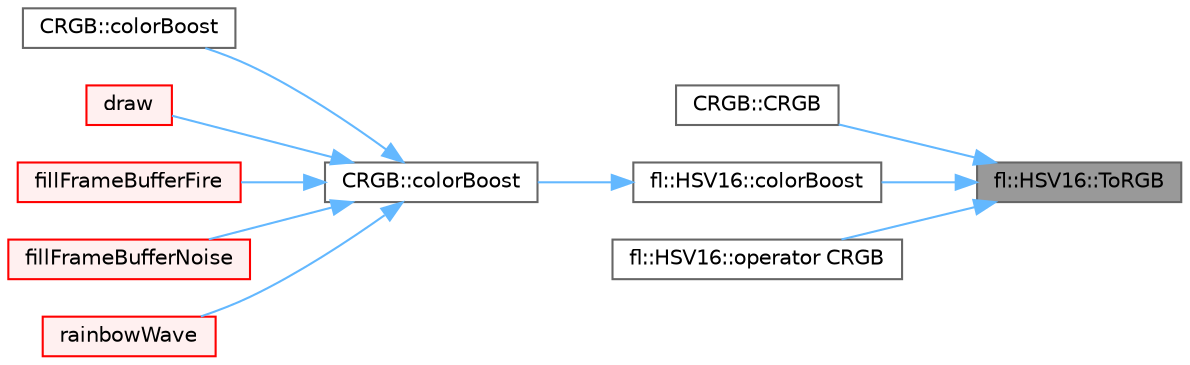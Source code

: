 digraph "fl::HSV16::ToRGB"
{
 // INTERACTIVE_SVG=YES
 // LATEX_PDF_SIZE
  bgcolor="transparent";
  edge [fontname=Helvetica,fontsize=10,labelfontname=Helvetica,labelfontsize=10];
  node [fontname=Helvetica,fontsize=10,shape=box,height=0.2,width=0.4];
  rankdir="RL";
  Node1 [id="Node000001",label="fl::HSV16::ToRGB",height=0.2,width=0.4,color="gray40", fillcolor="grey60", style="filled", fontcolor="black",tooltip=" "];
  Node1 -> Node2 [id="edge1_Node000001_Node000002",dir="back",color="steelblue1",style="solid",tooltip=" "];
  Node2 [id="Node000002",label="CRGB::CRGB",height=0.2,width=0.4,color="grey40", fillcolor="white", style="filled",URL="$d7/d82/struct_c_r_g_b_aafb129d5109b627df6c8401c6b5105ef.html#aafb129d5109b627df6c8401c6b5105ef",tooltip="Allow construction from a fl::HSV16 color Enables automatic conversion from HSV16 to CRGB."];
  Node1 -> Node3 [id="edge2_Node000001_Node000003",dir="back",color="steelblue1",style="solid",tooltip=" "];
  Node3 [id="Node000003",label="fl::HSV16::colorBoost",height=0.2,width=0.4,color="grey40", fillcolor="white", style="filled",URL="$d4/d5d/structfl_1_1_h_s_v16_a0bd2c0fc64fc34d573637c10b849c320.html#a0bd2c0fc64fc34d573637c10b849c320",tooltip=" "];
  Node3 -> Node4 [id="edge3_Node000003_Node000004",dir="back",color="steelblue1",style="solid",tooltip=" "];
  Node4 [id="Node000004",label="CRGB::colorBoost",height=0.2,width=0.4,color="grey40", fillcolor="white", style="filled",URL="$d7/d82/struct_c_r_g_b_a8b78ce444d74f2bc9e63d83bfd1b17ad.html#a8b78ce444d74f2bc9e63d83bfd1b17ad",tooltip=" "];
  Node4 -> Node5 [id="edge4_Node000004_Node000005",dir="back",color="steelblue1",style="solid",tooltip=" "];
  Node5 [id="Node000005",label="CRGB::colorBoost",height=0.2,width=0.4,color="grey40", fillcolor="white", style="filled",URL="$d7/d82/struct_c_r_g_b_afaf81accfbf08b61cc7cf2a4735fd5d6.html#afaf81accfbf08b61cc7cf2a4735fd5d6",tooltip=" "];
  Node4 -> Node6 [id="edge5_Node000004_Node000006",dir="back",color="steelblue1",style="solid",tooltip=" "];
  Node6 [id="Node000006",label="draw",height=0.2,width=0.4,color="red", fillcolor="#FFF0F0", style="filled",URL="$d4/d06/curr_8h_a251ace8542fe093844e4ed2709e8a3d7.html#a251ace8542fe093844e4ed2709e8a3d7",tooltip=" "];
  Node4 -> Node10 [id="edge6_Node000004_Node000010",dir="back",color="steelblue1",style="solid",tooltip=" "];
  Node10 [id="Node000010",label="fillFrameBufferFire",height=0.2,width=0.4,color="red", fillcolor="#FFF0F0", style="filled",URL="$d4/d06/curr_8h_af9691ba6aeb226dd50626f04206c6e28.html#af9691ba6aeb226dd50626f04206c6e28",tooltip=" "];
  Node4 -> Node12 [id="edge7_Node000004_Node000012",dir="back",color="steelblue1",style="solid",tooltip=" "];
  Node12 [id="Node000012",label="fillFrameBufferNoise",height=0.2,width=0.4,color="red", fillcolor="#FFF0F0", style="filled",URL="$d4/d06/curr_8h_a27ef46fa8abd1dedd29a3904d81622d2.html#a27ef46fa8abd1dedd29a3904d81622d2",tooltip=" "];
  Node4 -> Node14 [id="edge8_Node000004_Node000014",dir="back",color="steelblue1",style="solid",tooltip=" "];
  Node14 [id="Node000014",label="rainbowWave",height=0.2,width=0.4,color="red", fillcolor="#FFF0F0", style="filled",URL="$db/df4/_color_boost_8h_a4a0d1f144188c96aecbb5efd649d400a.html#a4a0d1f144188c96aecbb5efd649d400a",tooltip=" "];
  Node1 -> Node16 [id="edge9_Node000001_Node000016",dir="back",color="steelblue1",style="solid",tooltip=" "];
  Node16 [id="Node000016",label="fl::HSV16::operator CRGB",height=0.2,width=0.4,color="grey40", fillcolor="white", style="filled",URL="$d4/d5d/structfl_1_1_h_s_v16_a3ece902080f8d4dbaca82dbc974c58d0.html#a3ece902080f8d4dbaca82dbc974c58d0",tooltip="Automatic conversion operator to CRGB Allows HSV16 to be automatically converted to CRGB."];
}
